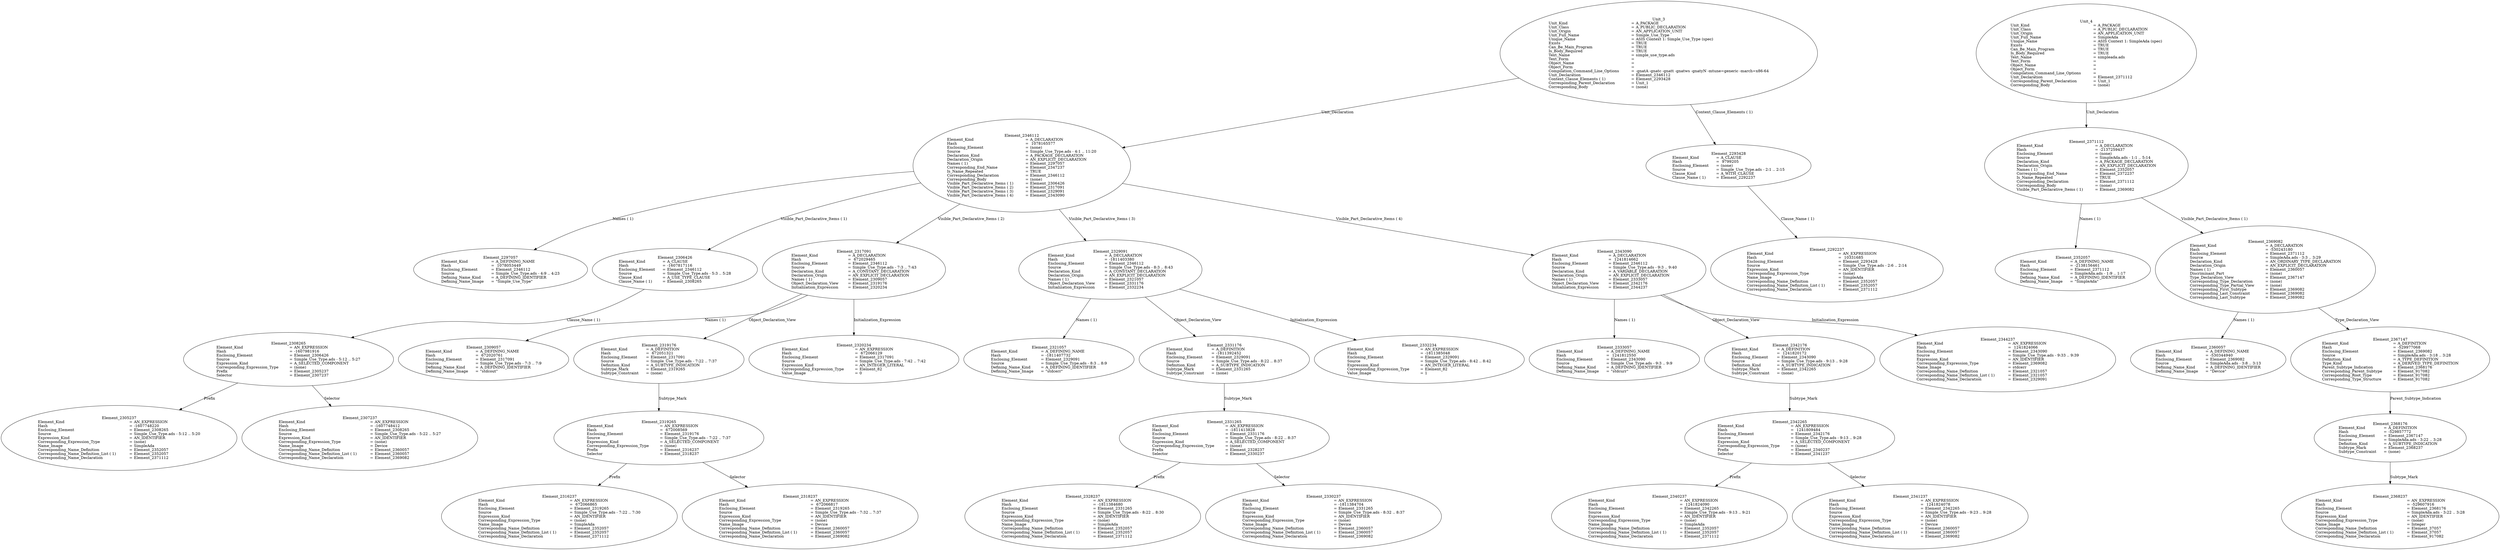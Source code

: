 digraph "simple_use_type.adt" {
  Unit_3 -> Element_2346112
      [ label=Unit_Declaration ];
  Unit_3 -> Element_2293428
      [ label="Context_Clause_Elements ( 1)" ];
  Unit_3
      [ label=<<TABLE BORDER="0" CELLBORDER="0" CELLSPACING="0" CELLPADDING="0"> 
          <TR><TD COLSPAN="3">Unit_3</TD></TR>
          <TR><TD ALIGN="LEFT">Unit_Kind   </TD><TD> = </TD><TD ALIGN="LEFT">A_PACKAGE</TD></TR>
          <TR><TD ALIGN="LEFT">Unit_Class   </TD><TD> = </TD><TD ALIGN="LEFT">A_PUBLIC_DECLARATION</TD></TR>
          <TR><TD ALIGN="LEFT">Unit_Origin   </TD><TD> = </TD><TD ALIGN="LEFT">AN_APPLICATION_UNIT</TD></TR>
          <TR><TD ALIGN="LEFT">Unit_Full_Name    </TD><TD> = </TD><TD ALIGN="LEFT">Simple_Use_Type</TD></TR>
          <TR><TD ALIGN="LEFT">Unique_Name   </TD><TD> = </TD><TD ALIGN="LEFT">ASIS Context 1: Simple_Use_Type (spec)</TD></TR>
          <TR><TD ALIGN="LEFT">Exists  </TD><TD> = </TD><TD ALIGN="LEFT">TRUE</TD></TR>
          <TR><TD ALIGN="LEFT">Can_Be_Main_Program     </TD><TD> = </TD><TD ALIGN="LEFT">TRUE</TD></TR>
          <TR><TD ALIGN="LEFT">Is_Body_Required     </TD><TD> = </TD><TD ALIGN="LEFT">TRUE</TD></TR>
          <TR><TD ALIGN="LEFT">Text_Name   </TD><TD> = </TD><TD ALIGN="LEFT">simple_use_type.ads</TD></TR>
          <TR><TD ALIGN="LEFT">Text_Form   </TD><TD> = </TD><TD ALIGN="LEFT"></TD></TR>
          <TR><TD ALIGN="LEFT">Object_Name   </TD><TD> = </TD><TD ALIGN="LEFT"></TD></TR>
          <TR><TD ALIGN="LEFT">Object_Form   </TD><TD> = </TD><TD ALIGN="LEFT"></TD></TR>
          <TR><TD ALIGN="LEFT">Compilation_Command_Line_Options         </TD><TD> = </TD><TD ALIGN="LEFT">-gnatA -gnatc -gnatt -gnatws -gnatyN -mtune=generic -march=x86-64</TD></TR>
          <TR><TD ALIGN="LEFT">Unit_Declaration     </TD><TD> = </TD><TD ALIGN="LEFT">Element_2346112</TD></TR>
          <TR><TD ALIGN="LEFT">Context_Clause_Elements ( 1)        </TD><TD> = </TD><TD ALIGN="LEFT">Element_2293428</TD></TR>
          <TR><TD ALIGN="LEFT">Corresponding_Parent_Declaration         </TD><TD> = </TD><TD ALIGN="LEFT">Unit_1</TD></TR>
          <TR><TD ALIGN="LEFT">Corresponding_Body     </TD><TD> = </TD><TD ALIGN="LEFT">(none)</TD></TR>
          </TABLE>> ];
  Element_2293428 -> Element_2292237
      [ label="Clause_Name ( 1)" ];
  Element_2293428
      [ label=<<TABLE BORDER="0" CELLBORDER="0" CELLSPACING="0" CELLPADDING="0"> 
          <TR><TD COLSPAN="3">Element_2293428</TD></TR>
          <TR><TD ALIGN="LEFT">Element_Kind    </TD><TD> = </TD><TD ALIGN="LEFT">A_CLAUSE</TD></TR>
          <TR><TD ALIGN="LEFT">Hash  </TD><TD> = </TD><TD ALIGN="LEFT"> 9799205</TD></TR>
          <TR><TD ALIGN="LEFT">Enclosing_Element     </TD><TD> = </TD><TD ALIGN="LEFT">(none)</TD></TR>
          <TR><TD ALIGN="LEFT">Source  </TD><TD> = </TD><TD ALIGN="LEFT">Simple_Use_Type.ads - 2:1 .. 2:15</TD></TR>
          <TR><TD ALIGN="LEFT">Clause_Kind   </TD><TD> = </TD><TD ALIGN="LEFT">A_WITH_CLAUSE</TD></TR>
          <TR><TD ALIGN="LEFT">Clause_Name ( 1)     </TD><TD> = </TD><TD ALIGN="LEFT">Element_2292237</TD></TR>
          </TABLE>> ];
  Element_2292237
      [ label=<<TABLE BORDER="0" CELLBORDER="0" CELLSPACING="0" CELLPADDING="0"> 
          <TR><TD COLSPAN="3">Element_2292237</TD></TR>
          <TR><TD ALIGN="LEFT">Element_Kind    </TD><TD> = </TD><TD ALIGN="LEFT">AN_EXPRESSION</TD></TR>
          <TR><TD ALIGN="LEFT">Hash  </TD><TD> = </TD><TD ALIGN="LEFT"> 10331685</TD></TR>
          <TR><TD ALIGN="LEFT">Enclosing_Element     </TD><TD> = </TD><TD ALIGN="LEFT">Element_2293428</TD></TR>
          <TR><TD ALIGN="LEFT">Source  </TD><TD> = </TD><TD ALIGN="LEFT">Simple_Use_Type.ads - 2:6 .. 2:14</TD></TR>
          <TR><TD ALIGN="LEFT">Expression_Kind    </TD><TD> = </TD><TD ALIGN="LEFT">AN_IDENTIFIER</TD></TR>
          <TR><TD ALIGN="LEFT">Corresponding_Expression_Type        </TD><TD> = </TD><TD ALIGN="LEFT">(none)</TD></TR>
          <TR><TD ALIGN="LEFT">Name_Image   </TD><TD> = </TD><TD ALIGN="LEFT">SimpleAda</TD></TR>
          <TR><TD ALIGN="LEFT">Corresponding_Name_Definition        </TD><TD> = </TD><TD ALIGN="LEFT">Element_2352057</TD></TR>
          <TR><TD ALIGN="LEFT">Corresponding_Name_Definition_List ( 1)          </TD><TD> = </TD><TD ALIGN="LEFT">Element_2352057</TD></TR>
          <TR><TD ALIGN="LEFT">Corresponding_Name_Declaration        </TD><TD> = </TD><TD ALIGN="LEFT">Element_2371112</TD></TR>
          </TABLE>> ];
  Element_2346112 -> Element_2297057
      [ label="Names ( 1)" ];
  Element_2346112 -> Element_2306426
      [ label="Visible_Part_Declarative_Items ( 1)" ];
  Element_2346112 -> Element_2317091
      [ label="Visible_Part_Declarative_Items ( 2)" ];
  Element_2346112 -> Element_2329091
      [ label="Visible_Part_Declarative_Items ( 3)" ];
  Element_2346112 -> Element_2343090
      [ label="Visible_Part_Declarative_Items ( 4)" ];
  Element_2346112
      [ label=<<TABLE BORDER="0" CELLBORDER="0" CELLSPACING="0" CELLPADDING="0"> 
          <TR><TD COLSPAN="3">Element_2346112</TD></TR>
          <TR><TD ALIGN="LEFT">Element_Kind    </TD><TD> = </TD><TD ALIGN="LEFT">A_DECLARATION</TD></TR>
          <TR><TD ALIGN="LEFT">Hash  </TD><TD> = </TD><TD ALIGN="LEFT"> 1078165577</TD></TR>
          <TR><TD ALIGN="LEFT">Enclosing_Element     </TD><TD> = </TD><TD ALIGN="LEFT">(none)</TD></TR>
          <TR><TD ALIGN="LEFT">Source  </TD><TD> = </TD><TD ALIGN="LEFT">Simple_Use_Type.ads - 4:1 .. 11:20</TD></TR>
          <TR><TD ALIGN="LEFT">Declaration_Kind     </TD><TD> = </TD><TD ALIGN="LEFT">A_PACKAGE_DECLARATION</TD></TR>
          <TR><TD ALIGN="LEFT">Declaration_Origin     </TD><TD> = </TD><TD ALIGN="LEFT">AN_EXPLICIT_DECLARATION</TD></TR>
          <TR><TD ALIGN="LEFT">Names ( 1)   </TD><TD> = </TD><TD ALIGN="LEFT">Element_2297057</TD></TR>
          <TR><TD ALIGN="LEFT">Corresponding_End_Name      </TD><TD> = </TD><TD ALIGN="LEFT">Element_2347237</TD></TR>
          <TR><TD ALIGN="LEFT">Is_Name_Repeated     </TD><TD> = </TD><TD ALIGN="LEFT">TRUE</TD></TR>
          <TR><TD ALIGN="LEFT">Corresponding_Declaration       </TD><TD> = </TD><TD ALIGN="LEFT">Element_2346112</TD></TR>
          <TR><TD ALIGN="LEFT">Corresponding_Body     </TD><TD> = </TD><TD ALIGN="LEFT">(none)</TD></TR>
          <TR><TD ALIGN="LEFT">Visible_Part_Declarative_Items ( 1)         </TD><TD> = </TD><TD ALIGN="LEFT">Element_2306426</TD></TR>
          <TR><TD ALIGN="LEFT">Visible_Part_Declarative_Items ( 2)         </TD><TD> = </TD><TD ALIGN="LEFT">Element_2317091</TD></TR>
          <TR><TD ALIGN="LEFT">Visible_Part_Declarative_Items ( 3)         </TD><TD> = </TD><TD ALIGN="LEFT">Element_2329091</TD></TR>
          <TR><TD ALIGN="LEFT">Visible_Part_Declarative_Items ( 4)         </TD><TD> = </TD><TD ALIGN="LEFT">Element_2343090</TD></TR>
          </TABLE>> ];
  Element_2297057
      [ label=<<TABLE BORDER="0" CELLBORDER="0" CELLSPACING="0" CELLPADDING="0"> 
          <TR><TD COLSPAN="3">Element_2297057</TD></TR>
          <TR><TD ALIGN="LEFT">Element_Kind    </TD><TD> = </TD><TD ALIGN="LEFT">A_DEFINING_NAME</TD></TR>
          <TR><TD ALIGN="LEFT">Hash  </TD><TD> = </TD><TD ALIGN="LEFT"> 1078053449</TD></TR>
          <TR><TD ALIGN="LEFT">Enclosing_Element     </TD><TD> = </TD><TD ALIGN="LEFT">Element_2346112</TD></TR>
          <TR><TD ALIGN="LEFT">Source  </TD><TD> = </TD><TD ALIGN="LEFT">Simple_Use_Type.ads - 4:9 .. 4:23</TD></TR>
          <TR><TD ALIGN="LEFT">Defining_Name_Kind     </TD><TD> = </TD><TD ALIGN="LEFT">A_DEFINING_IDENTIFIER</TD></TR>
          <TR><TD ALIGN="LEFT">Defining_Name_Image     </TD><TD> = </TD><TD ALIGN="LEFT">"Simple_Use_Type"</TD></TR>
          </TABLE>> ];
  Element_2306426 -> Element_2308265
      [ label="Clause_Name ( 1)" ];
  Element_2306426
      [ label=<<TABLE BORDER="0" CELLBORDER="0" CELLSPACING="0" CELLPADDING="0"> 
          <TR><TD COLSPAN="3">Element_2306426</TD></TR>
          <TR><TD ALIGN="LEFT">Element_Kind    </TD><TD> = </TD><TD ALIGN="LEFT">A_CLAUSE</TD></TR>
          <TR><TD ALIGN="LEFT">Hash  </TD><TD> = </TD><TD ALIGN="LEFT">-1607817116</TD></TR>
          <TR><TD ALIGN="LEFT">Enclosing_Element     </TD><TD> = </TD><TD ALIGN="LEFT">Element_2346112</TD></TR>
          <TR><TD ALIGN="LEFT">Source  </TD><TD> = </TD><TD ALIGN="LEFT">Simple_Use_Type.ads - 5:3 .. 5:28</TD></TR>
          <TR><TD ALIGN="LEFT">Clause_Kind   </TD><TD> = </TD><TD ALIGN="LEFT">A_USE_TYPE_CLAUSE</TD></TR>
          <TR><TD ALIGN="LEFT">Clause_Name ( 1)     </TD><TD> = </TD><TD ALIGN="LEFT">Element_2308265</TD></TR>
          </TABLE>> ];
  Element_2308265 -> Element_2305237
      [ label=Prefix ];
  Element_2308265 -> Element_2307237
      [ label=Selector ];
  Element_2308265
      [ label=<<TABLE BORDER="0" CELLBORDER="0" CELLSPACING="0" CELLPADDING="0"> 
          <TR><TD COLSPAN="3">Element_2308265</TD></TR>
          <TR><TD ALIGN="LEFT">Element_Kind    </TD><TD> = </TD><TD ALIGN="LEFT">AN_EXPRESSION</TD></TR>
          <TR><TD ALIGN="LEFT">Hash  </TD><TD> = </TD><TD ALIGN="LEFT">-1607981916</TD></TR>
          <TR><TD ALIGN="LEFT">Enclosing_Element     </TD><TD> = </TD><TD ALIGN="LEFT">Element_2306426</TD></TR>
          <TR><TD ALIGN="LEFT">Source  </TD><TD> = </TD><TD ALIGN="LEFT">Simple_Use_Type.ads - 5:12 .. 5:27</TD></TR>
          <TR><TD ALIGN="LEFT">Expression_Kind    </TD><TD> = </TD><TD ALIGN="LEFT">A_SELECTED_COMPONENT</TD></TR>
          <TR><TD ALIGN="LEFT">Corresponding_Expression_Type        </TD><TD> = </TD><TD ALIGN="LEFT">(none)</TD></TR>
          <TR><TD ALIGN="LEFT">Prefix  </TD><TD> = </TD><TD ALIGN="LEFT">Element_2305237</TD></TR>
          <TR><TD ALIGN="LEFT">Selector   </TD><TD> = </TD><TD ALIGN="LEFT">Element_2307237</TD></TR>
          </TABLE>> ];
  Element_2305237
      [ label=<<TABLE BORDER="0" CELLBORDER="0" CELLSPACING="0" CELLPADDING="0"> 
          <TR><TD COLSPAN="3">Element_2305237</TD></TR>
          <TR><TD ALIGN="LEFT">Element_Kind    </TD><TD> = </TD><TD ALIGN="LEFT">AN_EXPRESSION</TD></TR>
          <TR><TD ALIGN="LEFT">Hash  </TD><TD> = </TD><TD ALIGN="LEFT">-1607748220</TD></TR>
          <TR><TD ALIGN="LEFT">Enclosing_Element     </TD><TD> = </TD><TD ALIGN="LEFT">Element_2308265</TD></TR>
          <TR><TD ALIGN="LEFT">Source  </TD><TD> = </TD><TD ALIGN="LEFT">Simple_Use_Type.ads - 5:12 .. 5:20</TD></TR>
          <TR><TD ALIGN="LEFT">Expression_Kind    </TD><TD> = </TD><TD ALIGN="LEFT">AN_IDENTIFIER</TD></TR>
          <TR><TD ALIGN="LEFT">Corresponding_Expression_Type        </TD><TD> = </TD><TD ALIGN="LEFT">(none)</TD></TR>
          <TR><TD ALIGN="LEFT">Name_Image   </TD><TD> = </TD><TD ALIGN="LEFT">SimpleAda</TD></TR>
          <TR><TD ALIGN="LEFT">Corresponding_Name_Definition        </TD><TD> = </TD><TD ALIGN="LEFT">Element_2352057</TD></TR>
          <TR><TD ALIGN="LEFT">Corresponding_Name_Definition_List ( 1)          </TD><TD> = </TD><TD ALIGN="LEFT">Element_2352057</TD></TR>
          <TR><TD ALIGN="LEFT">Corresponding_Name_Declaration        </TD><TD> = </TD><TD ALIGN="LEFT">Element_2371112</TD></TR>
          </TABLE>> ];
  Element_2307237
      [ label=<<TABLE BORDER="0" CELLBORDER="0" CELLSPACING="0" CELLPADDING="0"> 
          <TR><TD COLSPAN="3">Element_2307237</TD></TR>
          <TR><TD ALIGN="LEFT">Element_Kind    </TD><TD> = </TD><TD ALIGN="LEFT">AN_EXPRESSION</TD></TR>
          <TR><TD ALIGN="LEFT">Hash  </TD><TD> = </TD><TD ALIGN="LEFT">-1607748412</TD></TR>
          <TR><TD ALIGN="LEFT">Enclosing_Element     </TD><TD> = </TD><TD ALIGN="LEFT">Element_2308265</TD></TR>
          <TR><TD ALIGN="LEFT">Source  </TD><TD> = </TD><TD ALIGN="LEFT">Simple_Use_Type.ads - 5:22 .. 5:27</TD></TR>
          <TR><TD ALIGN="LEFT">Expression_Kind    </TD><TD> = </TD><TD ALIGN="LEFT">AN_IDENTIFIER</TD></TR>
          <TR><TD ALIGN="LEFT">Corresponding_Expression_Type        </TD><TD> = </TD><TD ALIGN="LEFT">(none)</TD></TR>
          <TR><TD ALIGN="LEFT">Name_Image   </TD><TD> = </TD><TD ALIGN="LEFT">Device</TD></TR>
          <TR><TD ALIGN="LEFT">Corresponding_Name_Definition        </TD><TD> = </TD><TD ALIGN="LEFT">Element_2360057</TD></TR>
          <TR><TD ALIGN="LEFT">Corresponding_Name_Definition_List ( 1)          </TD><TD> = </TD><TD ALIGN="LEFT">Element_2360057</TD></TR>
          <TR><TD ALIGN="LEFT">Corresponding_Name_Declaration        </TD><TD> = </TD><TD ALIGN="LEFT">Element_2369082</TD></TR>
          </TABLE>> ];
  Element_2317091 -> Element_2309057
      [ label="Names ( 1)" ];
  Element_2317091 -> Element_2319176
      [ label=Object_Declaration_View ];
  Element_2317091 -> Element_2320234
      [ label=Initialization_Expression ];
  Element_2317091
      [ label=<<TABLE BORDER="0" CELLBORDER="0" CELLSPACING="0" CELLPADDING="0"> 
          <TR><TD COLSPAN="3">Element_2317091</TD></TR>
          <TR><TD ALIGN="LEFT">Element_Kind    </TD><TD> = </TD><TD ALIGN="LEFT">A_DECLARATION</TD></TR>
          <TR><TD ALIGN="LEFT">Hash  </TD><TD> = </TD><TD ALIGN="LEFT"> 672029465</TD></TR>
          <TR><TD ALIGN="LEFT">Enclosing_Element     </TD><TD> = </TD><TD ALIGN="LEFT">Element_2346112</TD></TR>
          <TR><TD ALIGN="LEFT">Source  </TD><TD> = </TD><TD ALIGN="LEFT">Simple_Use_Type.ads - 7:3 .. 7:43</TD></TR>
          <TR><TD ALIGN="LEFT">Declaration_Kind     </TD><TD> = </TD><TD ALIGN="LEFT">A_CONSTANT_DECLARATION</TD></TR>
          <TR><TD ALIGN="LEFT">Declaration_Origin     </TD><TD> = </TD><TD ALIGN="LEFT">AN_EXPLICIT_DECLARATION</TD></TR>
          <TR><TD ALIGN="LEFT">Names ( 1)   </TD><TD> = </TD><TD ALIGN="LEFT">Element_2309057</TD></TR>
          <TR><TD ALIGN="LEFT">Object_Declaration_View      </TD><TD> = </TD><TD ALIGN="LEFT">Element_2319176</TD></TR>
          <TR><TD ALIGN="LEFT">Initialization_Expression       </TD><TD> = </TD><TD ALIGN="LEFT">Element_2320234</TD></TR>
          </TABLE>> ];
  Element_2309057
      [ label=<<TABLE BORDER="0" CELLBORDER="0" CELLSPACING="0" CELLPADDING="0"> 
          <TR><TD COLSPAN="3">Element_2309057</TD></TR>
          <TR><TD ALIGN="LEFT">Element_Kind    </TD><TD> = </TD><TD ALIGN="LEFT">A_DEFINING_NAME</TD></TR>
          <TR><TD ALIGN="LEFT">Hash  </TD><TD> = </TD><TD ALIGN="LEFT"> 672020761</TD></TR>
          <TR><TD ALIGN="LEFT">Enclosing_Element     </TD><TD> = </TD><TD ALIGN="LEFT">Element_2317091</TD></TR>
          <TR><TD ALIGN="LEFT">Source  </TD><TD> = </TD><TD ALIGN="LEFT">Simple_Use_Type.ads - 7:3 .. 7:9</TD></TR>
          <TR><TD ALIGN="LEFT">Defining_Name_Kind     </TD><TD> = </TD><TD ALIGN="LEFT">A_DEFINING_IDENTIFIER</TD></TR>
          <TR><TD ALIGN="LEFT">Defining_Name_Image     </TD><TD> = </TD><TD ALIGN="LEFT">"stdcout"</TD></TR>
          </TABLE>> ];
  Element_2319176 -> Element_2319265
      [ label=Subtype_Mark ];
  Element_2319176
      [ label=<<TABLE BORDER="0" CELLBORDER="0" CELLSPACING="0" CELLPADDING="0"> 
          <TR><TD COLSPAN="3">Element_2319176</TD></TR>
          <TR><TD ALIGN="LEFT">Element_Kind    </TD><TD> = </TD><TD ALIGN="LEFT">A_DEFINITION</TD></TR>
          <TR><TD ALIGN="LEFT">Hash  </TD><TD> = </TD><TD ALIGN="LEFT"> 672051321</TD></TR>
          <TR><TD ALIGN="LEFT">Enclosing_Element     </TD><TD> = </TD><TD ALIGN="LEFT">Element_2317091</TD></TR>
          <TR><TD ALIGN="LEFT">Source  </TD><TD> = </TD><TD ALIGN="LEFT">Simple_Use_Type.ads - 7:22 .. 7:37</TD></TR>
          <TR><TD ALIGN="LEFT">Definition_Kind    </TD><TD> = </TD><TD ALIGN="LEFT">A_SUBTYPE_INDICATION</TD></TR>
          <TR><TD ALIGN="LEFT">Subtype_Mark    </TD><TD> = </TD><TD ALIGN="LEFT">Element_2319265</TD></TR>
          <TR><TD ALIGN="LEFT">Subtype_Constraint     </TD><TD> = </TD><TD ALIGN="LEFT">(none)</TD></TR>
          </TABLE>> ];
  Element_2319265 -> Element_2316237
      [ label=Prefix ];
  Element_2319265 -> Element_2318237
      [ label=Selector ];
  Element_2319265
      [ label=<<TABLE BORDER="0" CELLBORDER="0" CELLSPACING="0" CELLPADDING="0"> 
          <TR><TD COLSPAN="3">Element_2319265</TD></TR>
          <TR><TD ALIGN="LEFT">Element_Kind    </TD><TD> = </TD><TD ALIGN="LEFT">AN_EXPRESSION</TD></TR>
          <TR><TD ALIGN="LEFT">Hash  </TD><TD> = </TD><TD ALIGN="LEFT"> 672008569</TD></TR>
          <TR><TD ALIGN="LEFT">Enclosing_Element     </TD><TD> = </TD><TD ALIGN="LEFT">Element_2319176</TD></TR>
          <TR><TD ALIGN="LEFT">Source  </TD><TD> = </TD><TD ALIGN="LEFT">Simple_Use_Type.ads - 7:22 .. 7:37</TD></TR>
          <TR><TD ALIGN="LEFT">Expression_Kind    </TD><TD> = </TD><TD ALIGN="LEFT">A_SELECTED_COMPONENT</TD></TR>
          <TR><TD ALIGN="LEFT">Corresponding_Expression_Type        </TD><TD> = </TD><TD ALIGN="LEFT">(none)</TD></TR>
          <TR><TD ALIGN="LEFT">Prefix  </TD><TD> = </TD><TD ALIGN="LEFT">Element_2316237</TD></TR>
          <TR><TD ALIGN="LEFT">Selector   </TD><TD> = </TD><TD ALIGN="LEFT">Element_2318237</TD></TR>
          </TABLE>> ];
  Element_2316237
      [ label=<<TABLE BORDER="0" CELLBORDER="0" CELLSPACING="0" CELLPADDING="0"> 
          <TR><TD COLSPAN="3">Element_2316237</TD></TR>
          <TR><TD ALIGN="LEFT">Element_Kind    </TD><TD> = </TD><TD ALIGN="LEFT">AN_EXPRESSION</TD></TR>
          <TR><TD ALIGN="LEFT">Hash  </TD><TD> = </TD><TD ALIGN="LEFT"> 672066865</TD></TR>
          <TR><TD ALIGN="LEFT">Enclosing_Element     </TD><TD> = </TD><TD ALIGN="LEFT">Element_2319265</TD></TR>
          <TR><TD ALIGN="LEFT">Source  </TD><TD> = </TD><TD ALIGN="LEFT">Simple_Use_Type.ads - 7:22 .. 7:30</TD></TR>
          <TR><TD ALIGN="LEFT">Expression_Kind    </TD><TD> = </TD><TD ALIGN="LEFT">AN_IDENTIFIER</TD></TR>
          <TR><TD ALIGN="LEFT">Corresponding_Expression_Type        </TD><TD> = </TD><TD ALIGN="LEFT">(none)</TD></TR>
          <TR><TD ALIGN="LEFT">Name_Image   </TD><TD> = </TD><TD ALIGN="LEFT">SimpleAda</TD></TR>
          <TR><TD ALIGN="LEFT">Corresponding_Name_Definition        </TD><TD> = </TD><TD ALIGN="LEFT">Element_2352057</TD></TR>
          <TR><TD ALIGN="LEFT">Corresponding_Name_Definition_List ( 1)          </TD><TD> = </TD><TD ALIGN="LEFT">Element_2352057</TD></TR>
          <TR><TD ALIGN="LEFT">Corresponding_Name_Declaration        </TD><TD> = </TD><TD ALIGN="LEFT">Element_2371112</TD></TR>
          </TABLE>> ];
  Element_2318237
      [ label=<<TABLE BORDER="0" CELLBORDER="0" CELLSPACING="0" CELLPADDING="0"> 
          <TR><TD COLSPAN="3">Element_2318237</TD></TR>
          <TR><TD ALIGN="LEFT">Element_Kind    </TD><TD> = </TD><TD ALIGN="LEFT">AN_EXPRESSION</TD></TR>
          <TR><TD ALIGN="LEFT">Hash  </TD><TD> = </TD><TD ALIGN="LEFT"> 672066817</TD></TR>
          <TR><TD ALIGN="LEFT">Enclosing_Element     </TD><TD> = </TD><TD ALIGN="LEFT">Element_2319265</TD></TR>
          <TR><TD ALIGN="LEFT">Source  </TD><TD> = </TD><TD ALIGN="LEFT">Simple_Use_Type.ads - 7:32 .. 7:37</TD></TR>
          <TR><TD ALIGN="LEFT">Expression_Kind    </TD><TD> = </TD><TD ALIGN="LEFT">AN_IDENTIFIER</TD></TR>
          <TR><TD ALIGN="LEFT">Corresponding_Expression_Type        </TD><TD> = </TD><TD ALIGN="LEFT">(none)</TD></TR>
          <TR><TD ALIGN="LEFT">Name_Image   </TD><TD> = </TD><TD ALIGN="LEFT">Device</TD></TR>
          <TR><TD ALIGN="LEFT">Corresponding_Name_Definition        </TD><TD> = </TD><TD ALIGN="LEFT">Element_2360057</TD></TR>
          <TR><TD ALIGN="LEFT">Corresponding_Name_Definition_List ( 1)          </TD><TD> = </TD><TD ALIGN="LEFT">Element_2360057</TD></TR>
          <TR><TD ALIGN="LEFT">Corresponding_Name_Declaration        </TD><TD> = </TD><TD ALIGN="LEFT">Element_2369082</TD></TR>
          </TABLE>> ];
  Element_2320234
      [ label=<<TABLE BORDER="0" CELLBORDER="0" CELLSPACING="0" CELLPADDING="0"> 
          <TR><TD COLSPAN="3">Element_2320234</TD></TR>
          <TR><TD ALIGN="LEFT">Element_Kind    </TD><TD> = </TD><TD ALIGN="LEFT">AN_EXPRESSION</TD></TR>
          <TR><TD ALIGN="LEFT">Hash  </TD><TD> = </TD><TD ALIGN="LEFT"> 672066129</TD></TR>
          <TR><TD ALIGN="LEFT">Enclosing_Element     </TD><TD> = </TD><TD ALIGN="LEFT">Element_2317091</TD></TR>
          <TR><TD ALIGN="LEFT">Source  </TD><TD> = </TD><TD ALIGN="LEFT">Simple_Use_Type.ads - 7:42 .. 7:42</TD></TR>
          <TR><TD ALIGN="LEFT">Expression_Kind    </TD><TD> = </TD><TD ALIGN="LEFT">AN_INTEGER_LITERAL</TD></TR>
          <TR><TD ALIGN="LEFT">Corresponding_Expression_Type        </TD><TD> = </TD><TD ALIGN="LEFT">Element_82</TD></TR>
          <TR><TD ALIGN="LEFT">Value_Image   </TD><TD> = </TD><TD ALIGN="LEFT">0</TD></TR>
          </TABLE>> ];
  Element_2329091 -> Element_2321057
      [ label="Names ( 1)" ];
  Element_2329091 -> Element_2331176
      [ label=Object_Declaration_View ];
  Element_2329091 -> Element_2332234
      [ label=Initialization_Expression ];
  Element_2329091
      [ label=<<TABLE BORDER="0" CELLBORDER="0" CELLSPACING="0" CELLPADDING="0"> 
          <TR><TD COLSPAN="3">Element_2329091</TD></TR>
          <TR><TD ALIGN="LEFT">Element_Kind    </TD><TD> = </TD><TD ALIGN="LEFT">A_DECLARATION</TD></TR>
          <TR><TD ALIGN="LEFT">Hash  </TD><TD> = </TD><TD ALIGN="LEFT">-1811403380</TD></TR>
          <TR><TD ALIGN="LEFT">Enclosing_Element     </TD><TD> = </TD><TD ALIGN="LEFT">Element_2346112</TD></TR>
          <TR><TD ALIGN="LEFT">Source  </TD><TD> = </TD><TD ALIGN="LEFT">Simple_Use_Type.ads - 8:3 .. 8:43</TD></TR>
          <TR><TD ALIGN="LEFT">Declaration_Kind     </TD><TD> = </TD><TD ALIGN="LEFT">A_CONSTANT_DECLARATION</TD></TR>
          <TR><TD ALIGN="LEFT">Declaration_Origin     </TD><TD> = </TD><TD ALIGN="LEFT">AN_EXPLICIT_DECLARATION</TD></TR>
          <TR><TD ALIGN="LEFT">Names ( 1)   </TD><TD> = </TD><TD ALIGN="LEFT">Element_2321057</TD></TR>
          <TR><TD ALIGN="LEFT">Object_Declaration_View      </TD><TD> = </TD><TD ALIGN="LEFT">Element_2331176</TD></TR>
          <TR><TD ALIGN="LEFT">Initialization_Expression       </TD><TD> = </TD><TD ALIGN="LEFT">Element_2332234</TD></TR>
          </TABLE>> ];
  Element_2321057
      [ label=<<TABLE BORDER="0" CELLBORDER="0" CELLSPACING="0" CELLPADDING="0"> 
          <TR><TD COLSPAN="3">Element_2321057</TD></TR>
          <TR><TD ALIGN="LEFT">Element_Kind    </TD><TD> = </TD><TD ALIGN="LEFT">A_DEFINING_NAME</TD></TR>
          <TR><TD ALIGN="LEFT">Hash  </TD><TD> = </TD><TD ALIGN="LEFT">-1811407732</TD></TR>
          <TR><TD ALIGN="LEFT">Enclosing_Element     </TD><TD> = </TD><TD ALIGN="LEFT">Element_2329091</TD></TR>
          <TR><TD ALIGN="LEFT">Source  </TD><TD> = </TD><TD ALIGN="LEFT">Simple_Use_Type.ads - 8:3 .. 8:9</TD></TR>
          <TR><TD ALIGN="LEFT">Defining_Name_Kind     </TD><TD> = </TD><TD ALIGN="LEFT">A_DEFINING_IDENTIFIER</TD></TR>
          <TR><TD ALIGN="LEFT">Defining_Name_Image     </TD><TD> = </TD><TD ALIGN="LEFT">"stdcerr"</TD></TR>
          </TABLE>> ];
  Element_2331176 -> Element_2331265
      [ label=Subtype_Mark ];
  Element_2331176
      [ label=<<TABLE BORDER="0" CELLBORDER="0" CELLSPACING="0" CELLPADDING="0"> 
          <TR><TD COLSPAN="3">Element_2331176</TD></TR>
          <TR><TD ALIGN="LEFT">Element_Kind    </TD><TD> = </TD><TD ALIGN="LEFT">A_DEFINITION</TD></TR>
          <TR><TD ALIGN="LEFT">Hash  </TD><TD> = </TD><TD ALIGN="LEFT">-1811392452</TD></TR>
          <TR><TD ALIGN="LEFT">Enclosing_Element     </TD><TD> = </TD><TD ALIGN="LEFT">Element_2329091</TD></TR>
          <TR><TD ALIGN="LEFT">Source  </TD><TD> = </TD><TD ALIGN="LEFT">Simple_Use_Type.ads - 8:22 .. 8:37</TD></TR>
          <TR><TD ALIGN="LEFT">Definition_Kind    </TD><TD> = </TD><TD ALIGN="LEFT">A_SUBTYPE_INDICATION</TD></TR>
          <TR><TD ALIGN="LEFT">Subtype_Mark    </TD><TD> = </TD><TD ALIGN="LEFT">Element_2331265</TD></TR>
          <TR><TD ALIGN="LEFT">Subtype_Constraint     </TD><TD> = </TD><TD ALIGN="LEFT">(none)</TD></TR>
          </TABLE>> ];
  Element_2331265 -> Element_2328237
      [ label=Prefix ];
  Element_2331265 -> Element_2330237
      [ label=Selector ];
  Element_2331265
      [ label=<<TABLE BORDER="0" CELLBORDER="0" CELLSPACING="0" CELLPADDING="0"> 
          <TR><TD COLSPAN="3">Element_2331265</TD></TR>
          <TR><TD ALIGN="LEFT">Element_Kind    </TD><TD> = </TD><TD ALIGN="LEFT">AN_EXPRESSION</TD></TR>
          <TR><TD ALIGN="LEFT">Hash  </TD><TD> = </TD><TD ALIGN="LEFT">-1811413828</TD></TR>
          <TR><TD ALIGN="LEFT">Enclosing_Element     </TD><TD> = </TD><TD ALIGN="LEFT">Element_2331176</TD></TR>
          <TR><TD ALIGN="LEFT">Source  </TD><TD> = </TD><TD ALIGN="LEFT">Simple_Use_Type.ads - 8:22 .. 8:37</TD></TR>
          <TR><TD ALIGN="LEFT">Expression_Kind    </TD><TD> = </TD><TD ALIGN="LEFT">A_SELECTED_COMPONENT</TD></TR>
          <TR><TD ALIGN="LEFT">Corresponding_Expression_Type        </TD><TD> = </TD><TD ALIGN="LEFT">(none)</TD></TR>
          <TR><TD ALIGN="LEFT">Prefix  </TD><TD> = </TD><TD ALIGN="LEFT">Element_2328237</TD></TR>
          <TR><TD ALIGN="LEFT">Selector   </TD><TD> = </TD><TD ALIGN="LEFT">Element_2330237</TD></TR>
          </TABLE>> ];
  Element_2328237
      [ label=<<TABLE BORDER="0" CELLBORDER="0" CELLSPACING="0" CELLPADDING="0"> 
          <TR><TD COLSPAN="3">Element_2328237</TD></TR>
          <TR><TD ALIGN="LEFT">Element_Kind    </TD><TD> = </TD><TD ALIGN="LEFT">AN_EXPRESSION</TD></TR>
          <TR><TD ALIGN="LEFT">Hash  </TD><TD> = </TD><TD ALIGN="LEFT">-1811384680</TD></TR>
          <TR><TD ALIGN="LEFT">Enclosing_Element     </TD><TD> = </TD><TD ALIGN="LEFT">Element_2331265</TD></TR>
          <TR><TD ALIGN="LEFT">Source  </TD><TD> = </TD><TD ALIGN="LEFT">Simple_Use_Type.ads - 8:22 .. 8:30</TD></TR>
          <TR><TD ALIGN="LEFT">Expression_Kind    </TD><TD> = </TD><TD ALIGN="LEFT">AN_IDENTIFIER</TD></TR>
          <TR><TD ALIGN="LEFT">Corresponding_Expression_Type        </TD><TD> = </TD><TD ALIGN="LEFT">(none)</TD></TR>
          <TR><TD ALIGN="LEFT">Name_Image   </TD><TD> = </TD><TD ALIGN="LEFT">SimpleAda</TD></TR>
          <TR><TD ALIGN="LEFT">Corresponding_Name_Definition        </TD><TD> = </TD><TD ALIGN="LEFT">Element_2352057</TD></TR>
          <TR><TD ALIGN="LEFT">Corresponding_Name_Definition_List ( 1)          </TD><TD> = </TD><TD ALIGN="LEFT">Element_2352057</TD></TR>
          <TR><TD ALIGN="LEFT">Corresponding_Name_Declaration        </TD><TD> = </TD><TD ALIGN="LEFT">Element_2371112</TD></TR>
          </TABLE>> ];
  Element_2330237
      [ label=<<TABLE BORDER="0" CELLBORDER="0" CELLSPACING="0" CELLPADDING="0"> 
          <TR><TD COLSPAN="3">Element_2330237</TD></TR>
          <TR><TD ALIGN="LEFT">Element_Kind    </TD><TD> = </TD><TD ALIGN="LEFT">AN_EXPRESSION</TD></TR>
          <TR><TD ALIGN="LEFT">Hash  </TD><TD> = </TD><TD ALIGN="LEFT">-1811384704</TD></TR>
          <TR><TD ALIGN="LEFT">Enclosing_Element     </TD><TD> = </TD><TD ALIGN="LEFT">Element_2331265</TD></TR>
          <TR><TD ALIGN="LEFT">Source  </TD><TD> = </TD><TD ALIGN="LEFT">Simple_Use_Type.ads - 8:32 .. 8:37</TD></TR>
          <TR><TD ALIGN="LEFT">Expression_Kind    </TD><TD> = </TD><TD ALIGN="LEFT">AN_IDENTIFIER</TD></TR>
          <TR><TD ALIGN="LEFT">Corresponding_Expression_Type        </TD><TD> = </TD><TD ALIGN="LEFT">(none)</TD></TR>
          <TR><TD ALIGN="LEFT">Name_Image   </TD><TD> = </TD><TD ALIGN="LEFT">Device</TD></TR>
          <TR><TD ALIGN="LEFT">Corresponding_Name_Definition        </TD><TD> = </TD><TD ALIGN="LEFT">Element_2360057</TD></TR>
          <TR><TD ALIGN="LEFT">Corresponding_Name_Definition_List ( 1)          </TD><TD> = </TD><TD ALIGN="LEFT">Element_2360057</TD></TR>
          <TR><TD ALIGN="LEFT">Corresponding_Name_Declaration        </TD><TD> = </TD><TD ALIGN="LEFT">Element_2369082</TD></TR>
          </TABLE>> ];
  Element_2332234
      [ label=<<TABLE BORDER="0" CELLBORDER="0" CELLSPACING="0" CELLPADDING="0"> 
          <TR><TD COLSPAN="3">Element_2332234</TD></TR>
          <TR><TD ALIGN="LEFT">Element_Kind    </TD><TD> = </TD><TD ALIGN="LEFT">AN_EXPRESSION</TD></TR>
          <TR><TD ALIGN="LEFT">Hash  </TD><TD> = </TD><TD ALIGN="LEFT">-1811385048</TD></TR>
          <TR><TD ALIGN="LEFT">Enclosing_Element     </TD><TD> = </TD><TD ALIGN="LEFT">Element_2329091</TD></TR>
          <TR><TD ALIGN="LEFT">Source  </TD><TD> = </TD><TD ALIGN="LEFT">Simple_Use_Type.ads - 8:42 .. 8:42</TD></TR>
          <TR><TD ALIGN="LEFT">Expression_Kind    </TD><TD> = </TD><TD ALIGN="LEFT">AN_INTEGER_LITERAL</TD></TR>
          <TR><TD ALIGN="LEFT">Corresponding_Expression_Type        </TD><TD> = </TD><TD ALIGN="LEFT">Element_82</TD></TR>
          <TR><TD ALIGN="LEFT">Value_Image   </TD><TD> = </TD><TD ALIGN="LEFT">1</TD></TR>
          </TABLE>> ];
  Element_2343090 -> Element_2333057
      [ label="Names ( 1)" ];
  Element_2343090 -> Element_2342176
      [ label=Object_Declaration_View ];
  Element_2343090 -> Element_2344237
      [ label=Initialization_Expression ];
  Element_2343090
      [ label=<<TABLE BORDER="0" CELLBORDER="0" CELLSPACING="0" CELLPADDING="0"> 
          <TR><TD COLSPAN="3">Element_2343090</TD></TR>
          <TR><TD ALIGN="LEFT">Element_Kind    </TD><TD> = </TD><TD ALIGN="LEFT">A_DECLARATION</TD></TR>
          <TR><TD ALIGN="LEFT">Hash  </TD><TD> = </TD><TD ALIGN="LEFT"> 1241814662</TD></TR>
          <TR><TD ALIGN="LEFT">Enclosing_Element     </TD><TD> = </TD><TD ALIGN="LEFT">Element_2346112</TD></TR>
          <TR><TD ALIGN="LEFT">Source  </TD><TD> = </TD><TD ALIGN="LEFT">Simple_Use_Type.ads - 9:3 .. 9:40</TD></TR>
          <TR><TD ALIGN="LEFT">Declaration_Kind     </TD><TD> = </TD><TD ALIGN="LEFT">A_VARIABLE_DECLARATION</TD></TR>
          <TR><TD ALIGN="LEFT">Declaration_Origin     </TD><TD> = </TD><TD ALIGN="LEFT">AN_EXPLICIT_DECLARATION</TD></TR>
          <TR><TD ALIGN="LEFT">Names ( 1)   </TD><TD> = </TD><TD ALIGN="LEFT">Element_2333057</TD></TR>
          <TR><TD ALIGN="LEFT">Object_Declaration_View      </TD><TD> = </TD><TD ALIGN="LEFT">Element_2342176</TD></TR>
          <TR><TD ALIGN="LEFT">Initialization_Expression       </TD><TD> = </TD><TD ALIGN="LEFT">Element_2344237</TD></TR>
          </TABLE>> ];
  Element_2333057
      [ label=<<TABLE BORDER="0" CELLBORDER="0" CELLSPACING="0" CELLPADDING="0"> 
          <TR><TD COLSPAN="3">Element_2333057</TD></TR>
          <TR><TD ALIGN="LEFT">Element_Kind    </TD><TD> = </TD><TD ALIGN="LEFT">A_DEFINING_NAME</TD></TR>
          <TR><TD ALIGN="LEFT">Hash  </TD><TD> = </TD><TD ALIGN="LEFT"> 1241812550</TD></TR>
          <TR><TD ALIGN="LEFT">Enclosing_Element     </TD><TD> = </TD><TD ALIGN="LEFT">Element_2343090</TD></TR>
          <TR><TD ALIGN="LEFT">Source  </TD><TD> = </TD><TD ALIGN="LEFT">Simple_Use_Type.ads - 9:3 .. 9:9</TD></TR>
          <TR><TD ALIGN="LEFT">Defining_Name_Kind     </TD><TD> = </TD><TD ALIGN="LEFT">A_DEFINING_IDENTIFIER</TD></TR>
          <TR><TD ALIGN="LEFT">Defining_Name_Image     </TD><TD> = </TD><TD ALIGN="LEFT">"stdcurr"</TD></TR>
          </TABLE>> ];
  Element_2342176 -> Element_2342265
      [ label=Subtype_Mark ];
  Element_2342176
      [ label=<<TABLE BORDER="0" CELLBORDER="0" CELLSPACING="0" CELLPADDING="0"> 
          <TR><TD COLSPAN="3">Element_2342176</TD></TR>
          <TR><TD ALIGN="LEFT">Element_Kind    </TD><TD> = </TD><TD ALIGN="LEFT">A_DEFINITION</TD></TR>
          <TR><TD ALIGN="LEFT">Hash  </TD><TD> = </TD><TD ALIGN="LEFT"> 1241820172</TD></TR>
          <TR><TD ALIGN="LEFT">Enclosing_Element     </TD><TD> = </TD><TD ALIGN="LEFT">Element_2343090</TD></TR>
          <TR><TD ALIGN="LEFT">Source  </TD><TD> = </TD><TD ALIGN="LEFT">Simple_Use_Type.ads - 9:13 .. 9:28</TD></TR>
          <TR><TD ALIGN="LEFT">Definition_Kind    </TD><TD> = </TD><TD ALIGN="LEFT">A_SUBTYPE_INDICATION</TD></TR>
          <TR><TD ALIGN="LEFT">Subtype_Mark    </TD><TD> = </TD><TD ALIGN="LEFT">Element_2342265</TD></TR>
          <TR><TD ALIGN="LEFT">Subtype_Constraint     </TD><TD> = </TD><TD ALIGN="LEFT">(none)</TD></TR>
          </TABLE>> ];
  Element_2342265 -> Element_2340237
      [ label=Prefix ];
  Element_2342265 -> Element_2341237
      [ label=Selector ];
  Element_2342265
      [ label=<<TABLE BORDER="0" CELLBORDER="0" CELLSPACING="0" CELLPADDING="0"> 
          <TR><TD COLSPAN="3">Element_2342265</TD></TR>
          <TR><TD ALIGN="LEFT">Element_Kind    </TD><TD> = </TD><TD ALIGN="LEFT">AN_EXPRESSION</TD></TR>
          <TR><TD ALIGN="LEFT">Hash  </TD><TD> = </TD><TD ALIGN="LEFT"> 1241809484</TD></TR>
          <TR><TD ALIGN="LEFT">Enclosing_Element     </TD><TD> = </TD><TD ALIGN="LEFT">Element_2342176</TD></TR>
          <TR><TD ALIGN="LEFT">Source  </TD><TD> = </TD><TD ALIGN="LEFT">Simple_Use_Type.ads - 9:13 .. 9:28</TD></TR>
          <TR><TD ALIGN="LEFT">Expression_Kind    </TD><TD> = </TD><TD ALIGN="LEFT">A_SELECTED_COMPONENT</TD></TR>
          <TR><TD ALIGN="LEFT">Corresponding_Expression_Type        </TD><TD> = </TD><TD ALIGN="LEFT">(none)</TD></TR>
          <TR><TD ALIGN="LEFT">Prefix  </TD><TD> = </TD><TD ALIGN="LEFT">Element_2340237</TD></TR>
          <TR><TD ALIGN="LEFT">Selector   </TD><TD> = </TD><TD ALIGN="LEFT">Element_2341237</TD></TR>
          </TABLE>> ];
  Element_2340237
      [ label=<<TABLE BORDER="0" CELLBORDER="0" CELLSPACING="0" CELLPADDING="0"> 
          <TR><TD COLSPAN="3">Element_2340237</TD></TR>
          <TR><TD ALIGN="LEFT">Element_Kind    </TD><TD> = </TD><TD ALIGN="LEFT">AN_EXPRESSION</TD></TR>
          <TR><TD ALIGN="LEFT">Hash  </TD><TD> = </TD><TD ALIGN="LEFT"> 1241824090</TD></TR>
          <TR><TD ALIGN="LEFT">Enclosing_Element     </TD><TD> = </TD><TD ALIGN="LEFT">Element_2342265</TD></TR>
          <TR><TD ALIGN="LEFT">Source  </TD><TD> = </TD><TD ALIGN="LEFT">Simple_Use_Type.ads - 9:13 .. 9:21</TD></TR>
          <TR><TD ALIGN="LEFT">Expression_Kind    </TD><TD> = </TD><TD ALIGN="LEFT">AN_IDENTIFIER</TD></TR>
          <TR><TD ALIGN="LEFT">Corresponding_Expression_Type        </TD><TD> = </TD><TD ALIGN="LEFT">(none)</TD></TR>
          <TR><TD ALIGN="LEFT">Name_Image   </TD><TD> = </TD><TD ALIGN="LEFT">SimpleAda</TD></TR>
          <TR><TD ALIGN="LEFT">Corresponding_Name_Definition        </TD><TD> = </TD><TD ALIGN="LEFT">Element_2352057</TD></TR>
          <TR><TD ALIGN="LEFT">Corresponding_Name_Definition_List ( 1)          </TD><TD> = </TD><TD ALIGN="LEFT">Element_2352057</TD></TR>
          <TR><TD ALIGN="LEFT">Corresponding_Name_Declaration        </TD><TD> = </TD><TD ALIGN="LEFT">Element_2371112</TD></TR>
          </TABLE>> ];
  Element_2341237
      [ label=<<TABLE BORDER="0" CELLBORDER="0" CELLSPACING="0" CELLPADDING="0"> 
          <TR><TD COLSPAN="3">Element_2341237</TD></TR>
          <TR><TD ALIGN="LEFT">Element_Kind    </TD><TD> = </TD><TD ALIGN="LEFT">AN_EXPRESSION</TD></TR>
          <TR><TD ALIGN="LEFT">Hash  </TD><TD> = </TD><TD ALIGN="LEFT"> 1241824078</TD></TR>
          <TR><TD ALIGN="LEFT">Enclosing_Element     </TD><TD> = </TD><TD ALIGN="LEFT">Element_2342265</TD></TR>
          <TR><TD ALIGN="LEFT">Source  </TD><TD> = </TD><TD ALIGN="LEFT">Simple_Use_Type.ads - 9:23 .. 9:28</TD></TR>
          <TR><TD ALIGN="LEFT">Expression_Kind    </TD><TD> = </TD><TD ALIGN="LEFT">AN_IDENTIFIER</TD></TR>
          <TR><TD ALIGN="LEFT">Corresponding_Expression_Type        </TD><TD> = </TD><TD ALIGN="LEFT">(none)</TD></TR>
          <TR><TD ALIGN="LEFT">Name_Image   </TD><TD> = </TD><TD ALIGN="LEFT">Device</TD></TR>
          <TR><TD ALIGN="LEFT">Corresponding_Name_Definition        </TD><TD> = </TD><TD ALIGN="LEFT">Element_2360057</TD></TR>
          <TR><TD ALIGN="LEFT">Corresponding_Name_Definition_List ( 1)          </TD><TD> = </TD><TD ALIGN="LEFT">Element_2360057</TD></TR>
          <TR><TD ALIGN="LEFT">Corresponding_Name_Declaration        </TD><TD> = </TD><TD ALIGN="LEFT">Element_2369082</TD></TR>
          </TABLE>> ];
  Element_2344237
      [ label=<<TABLE BORDER="0" CELLBORDER="0" CELLSPACING="0" CELLPADDING="0"> 
          <TR><TD COLSPAN="3">Element_2344237</TD></TR>
          <TR><TD ALIGN="LEFT">Element_Kind    </TD><TD> = </TD><TD ALIGN="LEFT">AN_EXPRESSION</TD></TR>
          <TR><TD ALIGN="LEFT">Hash  </TD><TD> = </TD><TD ALIGN="LEFT"> 1241824066</TD></TR>
          <TR><TD ALIGN="LEFT">Enclosing_Element     </TD><TD> = </TD><TD ALIGN="LEFT">Element_2343090</TD></TR>
          <TR><TD ALIGN="LEFT">Source  </TD><TD> = </TD><TD ALIGN="LEFT">Simple_Use_Type.ads - 9:33 .. 9:39</TD></TR>
          <TR><TD ALIGN="LEFT">Expression_Kind    </TD><TD> = </TD><TD ALIGN="LEFT">AN_IDENTIFIER</TD></TR>
          <TR><TD ALIGN="LEFT">Corresponding_Expression_Type        </TD><TD> = </TD><TD ALIGN="LEFT">Element_2369082</TD></TR>
          <TR><TD ALIGN="LEFT">Name_Image   </TD><TD> = </TD><TD ALIGN="LEFT">stdcerr</TD></TR>
          <TR><TD ALIGN="LEFT">Corresponding_Name_Definition        </TD><TD> = </TD><TD ALIGN="LEFT">Element_2321057</TD></TR>
          <TR><TD ALIGN="LEFT">Corresponding_Name_Definition_List ( 1)          </TD><TD> = </TD><TD ALIGN="LEFT">Element_2321057</TD></TR>
          <TR><TD ALIGN="LEFT">Corresponding_Name_Declaration        </TD><TD> = </TD><TD ALIGN="LEFT">Element_2329091</TD></TR>
          </TABLE>> ];
  Unit_4 -> Element_2371112
      [ label=Unit_Declaration ];
  Unit_4
      [ label=<<TABLE BORDER="0" CELLBORDER="0" CELLSPACING="0" CELLPADDING="0"> 
          <TR><TD COLSPAN="3">Unit_4</TD></TR>
          <TR><TD ALIGN="LEFT">Unit_Kind   </TD><TD> = </TD><TD ALIGN="LEFT">A_PACKAGE</TD></TR>
          <TR><TD ALIGN="LEFT">Unit_Class   </TD><TD> = </TD><TD ALIGN="LEFT">A_PUBLIC_DECLARATION</TD></TR>
          <TR><TD ALIGN="LEFT">Unit_Origin   </TD><TD> = </TD><TD ALIGN="LEFT">AN_APPLICATION_UNIT</TD></TR>
          <TR><TD ALIGN="LEFT">Unit_Full_Name    </TD><TD> = </TD><TD ALIGN="LEFT">SimpleAda</TD></TR>
          <TR><TD ALIGN="LEFT">Unique_Name   </TD><TD> = </TD><TD ALIGN="LEFT">ASIS Context 1: SimpleAda (spec)</TD></TR>
          <TR><TD ALIGN="LEFT">Exists  </TD><TD> = </TD><TD ALIGN="LEFT">TRUE</TD></TR>
          <TR><TD ALIGN="LEFT">Can_Be_Main_Program     </TD><TD> = </TD><TD ALIGN="LEFT">TRUE</TD></TR>
          <TR><TD ALIGN="LEFT">Is_Body_Required     </TD><TD> = </TD><TD ALIGN="LEFT">TRUE</TD></TR>
          <TR><TD ALIGN="LEFT">Text_Name   </TD><TD> = </TD><TD ALIGN="LEFT">simpleada.ads</TD></TR>
          <TR><TD ALIGN="LEFT">Text_Form   </TD><TD> = </TD><TD ALIGN="LEFT"></TD></TR>
          <TR><TD ALIGN="LEFT">Object_Name   </TD><TD> = </TD><TD ALIGN="LEFT"></TD></TR>
          <TR><TD ALIGN="LEFT">Object_Form   </TD><TD> = </TD><TD ALIGN="LEFT"></TD></TR>
          <TR><TD ALIGN="LEFT">Compilation_Command_Line_Options         </TD><TD> = </TD><TD ALIGN="LEFT"></TD></TR>
          <TR><TD ALIGN="LEFT">Unit_Declaration     </TD><TD> = </TD><TD ALIGN="LEFT">Element_2371112</TD></TR>
          <TR><TD ALIGN="LEFT">Corresponding_Parent_Declaration         </TD><TD> = </TD><TD ALIGN="LEFT">Unit_1</TD></TR>
          <TR><TD ALIGN="LEFT">Corresponding_Body     </TD><TD> = </TD><TD ALIGN="LEFT">(none)</TD></TR>
          </TABLE>> ];
  Element_2371112 -> Element_2352057
      [ label="Names ( 1)" ];
  Element_2371112 -> Element_2369082
      [ label="Visible_Part_Declarative_Items ( 1)" ];
  Element_2371112
      [ label=<<TABLE BORDER="0" CELLBORDER="0" CELLSPACING="0" CELLPADDING="0"> 
          <TR><TD COLSPAN="3">Element_2371112</TD></TR>
          <TR><TD ALIGN="LEFT">Element_Kind    </TD><TD> = </TD><TD ALIGN="LEFT">A_DECLARATION</TD></TR>
          <TR><TD ALIGN="LEFT">Hash  </TD><TD> = </TD><TD ALIGN="LEFT">-2137259437</TD></TR>
          <TR><TD ALIGN="LEFT">Enclosing_Element     </TD><TD> = </TD><TD ALIGN="LEFT">(none)</TD></TR>
          <TR><TD ALIGN="LEFT">Source  </TD><TD> = </TD><TD ALIGN="LEFT">SimpleAda.ads - 1:1 .. 5:14</TD></TR>
          <TR><TD ALIGN="LEFT">Declaration_Kind     </TD><TD> = </TD><TD ALIGN="LEFT">A_PACKAGE_DECLARATION</TD></TR>
          <TR><TD ALIGN="LEFT">Declaration_Origin     </TD><TD> = </TD><TD ALIGN="LEFT">AN_EXPLICIT_DECLARATION</TD></TR>
          <TR><TD ALIGN="LEFT">Names ( 1)   </TD><TD> = </TD><TD ALIGN="LEFT">Element_2352057</TD></TR>
          <TR><TD ALIGN="LEFT">Corresponding_End_Name      </TD><TD> = </TD><TD ALIGN="LEFT">Element_2372237</TD></TR>
          <TR><TD ALIGN="LEFT">Is_Name_Repeated     </TD><TD> = </TD><TD ALIGN="LEFT">TRUE</TD></TR>
          <TR><TD ALIGN="LEFT">Corresponding_Declaration       </TD><TD> = </TD><TD ALIGN="LEFT">Element_2371112</TD></TR>
          <TR><TD ALIGN="LEFT">Corresponding_Body     </TD><TD> = </TD><TD ALIGN="LEFT">(none)</TD></TR>
          <TR><TD ALIGN="LEFT">Visible_Part_Declarative_Items ( 1)         </TD><TD> = </TD><TD ALIGN="LEFT">Element_2369082</TD></TR>
          </TABLE>> ];
  Element_2352057
      [ label=<<TABLE BORDER="0" CELLBORDER="0" CELLSPACING="0" CELLPADDING="0"> 
          <TR><TD COLSPAN="3">Element_2352057</TD></TR>
          <TR><TD ALIGN="LEFT">Element_Kind    </TD><TD> = </TD><TD ALIGN="LEFT">A_DEFINING_NAME</TD></TR>
          <TR><TD ALIGN="LEFT">Hash  </TD><TD> = </TD><TD ALIGN="LEFT">-2138156461</TD></TR>
          <TR><TD ALIGN="LEFT">Enclosing_Element     </TD><TD> = </TD><TD ALIGN="LEFT">Element_2371112</TD></TR>
          <TR><TD ALIGN="LEFT">Source  </TD><TD> = </TD><TD ALIGN="LEFT">SimpleAda.ads - 1:9 .. 1:17</TD></TR>
          <TR><TD ALIGN="LEFT">Defining_Name_Kind     </TD><TD> = </TD><TD ALIGN="LEFT">A_DEFINING_IDENTIFIER</TD></TR>
          <TR><TD ALIGN="LEFT">Defining_Name_Image     </TD><TD> = </TD><TD ALIGN="LEFT">"SimpleAda"</TD></TR>
          </TABLE>> ];
  Element_2369082 -> Element_2360057
      [ label="Names ( 1)" ];
  Element_2369082 -> Element_2367147
      [ label=Type_Declaration_View ];
  Element_2369082
      [ label=<<TABLE BORDER="0" CELLBORDER="0" CELLSPACING="0" CELLPADDING="0"> 
          <TR><TD COLSPAN="3">Element_2369082</TD></TR>
          <TR><TD ALIGN="LEFT">Element_Kind    </TD><TD> = </TD><TD ALIGN="LEFT">A_DECLARATION</TD></TR>
          <TR><TD ALIGN="LEFT">Hash  </TD><TD> = </TD><TD ALIGN="LEFT">-530243180</TD></TR>
          <TR><TD ALIGN="LEFT">Enclosing_Element     </TD><TD> = </TD><TD ALIGN="LEFT">Element_2371112</TD></TR>
          <TR><TD ALIGN="LEFT">Source  </TD><TD> = </TD><TD ALIGN="LEFT">SimpleAda.ads - 3:3 .. 3:29</TD></TR>
          <TR><TD ALIGN="LEFT">Declaration_Kind     </TD><TD> = </TD><TD ALIGN="LEFT">AN_ORDINARY_TYPE_DECLARATION</TD></TR>
          <TR><TD ALIGN="LEFT">Declaration_Origin     </TD><TD> = </TD><TD ALIGN="LEFT">AN_EXPLICIT_DECLARATION</TD></TR>
          <TR><TD ALIGN="LEFT">Names ( 1)   </TD><TD> = </TD><TD ALIGN="LEFT">Element_2360057</TD></TR>
          <TR><TD ALIGN="LEFT">Discriminant_Part     </TD><TD> = </TD><TD ALIGN="LEFT">(none)</TD></TR>
          <TR><TD ALIGN="LEFT">Type_Declaration_View      </TD><TD> = </TD><TD ALIGN="LEFT">Element_2367147</TD></TR>
          <TR><TD ALIGN="LEFT">Corresponding_Type_Declaration        </TD><TD> = </TD><TD ALIGN="LEFT">(none)</TD></TR>
          <TR><TD ALIGN="LEFT">Corresponding_Type_Partial_View        </TD><TD> = </TD><TD ALIGN="LEFT">(none)</TD></TR>
          <TR><TD ALIGN="LEFT">Corresponding_First_Subtype       </TD><TD> = </TD><TD ALIGN="LEFT">Element_2369082</TD></TR>
          <TR><TD ALIGN="LEFT">Corresponding_Last_Constraint        </TD><TD> = </TD><TD ALIGN="LEFT">Element_2369082</TD></TR>
          <TR><TD ALIGN="LEFT">Corresponding_Last_Subtype       </TD><TD> = </TD><TD ALIGN="LEFT">Element_2369082</TD></TR>
          </TABLE>> ];
  Element_2360057
      [ label=<<TABLE BORDER="0" CELLBORDER="0" CELLSPACING="0" CELLPADDING="0"> 
          <TR><TD COLSPAN="3">Element_2360057</TD></TR>
          <TR><TD ALIGN="LEFT">Element_Kind    </TD><TD> = </TD><TD ALIGN="LEFT">A_DEFINING_NAME</TD></TR>
          <TR><TD ALIGN="LEFT">Hash  </TD><TD> = </TD><TD ALIGN="LEFT">-530344940</TD></TR>
          <TR><TD ALIGN="LEFT">Enclosing_Element     </TD><TD> = </TD><TD ALIGN="LEFT">Element_2369082</TD></TR>
          <TR><TD ALIGN="LEFT">Source  </TD><TD> = </TD><TD ALIGN="LEFT">SimpleAda.ads - 3:8 .. 3:13</TD></TR>
          <TR><TD ALIGN="LEFT">Defining_Name_Kind     </TD><TD> = </TD><TD ALIGN="LEFT">A_DEFINING_IDENTIFIER</TD></TR>
          <TR><TD ALIGN="LEFT">Defining_Name_Image     </TD><TD> = </TD><TD ALIGN="LEFT">"Device"</TD></TR>
          </TABLE>> ];
  Element_2367147 -> Element_2368176
      [ label=Parent_Subtype_Indication ];
  Element_2367147
      [ label=<<TABLE BORDER="0" CELLBORDER="0" CELLSPACING="0" CELLPADDING="0"> 
          <TR><TD COLSPAN="3">Element_2367147</TD></TR>
          <TR><TD ALIGN="LEFT">Element_Kind    </TD><TD> = </TD><TD ALIGN="LEFT">A_DEFINITION</TD></TR>
          <TR><TD ALIGN="LEFT">Hash  </TD><TD> = </TD><TD ALIGN="LEFT">-529977068</TD></TR>
          <TR><TD ALIGN="LEFT">Enclosing_Element     </TD><TD> = </TD><TD ALIGN="LEFT">Element_2369082</TD></TR>
          <TR><TD ALIGN="LEFT">Source  </TD><TD> = </TD><TD ALIGN="LEFT">SimpleAda.ads - 3:18 .. 3:28</TD></TR>
          <TR><TD ALIGN="LEFT">Definition_Kind    </TD><TD> = </TD><TD ALIGN="LEFT">A_TYPE_DEFINITION</TD></TR>
          <TR><TD ALIGN="LEFT">Type_Kind   </TD><TD> = </TD><TD ALIGN="LEFT">A_DERIVED_TYPE_DEFINITION</TD></TR>
          <TR><TD ALIGN="LEFT">Parent_Subtype_Indication       </TD><TD> = </TD><TD ALIGN="LEFT">Element_2368176</TD></TR>
          <TR><TD ALIGN="LEFT">Corresponding_Parent_Subtype        </TD><TD> = </TD><TD ALIGN="LEFT">Element_917082</TD></TR>
          <TR><TD ALIGN="LEFT">Corresponding_Root_Type      </TD><TD> = </TD><TD ALIGN="LEFT">Element_917082</TD></TR>
          <TR><TD ALIGN="LEFT">Corresponding_Type_Structure        </TD><TD> = </TD><TD ALIGN="LEFT">Element_917082</TD></TR>
          </TABLE>> ];
  Element_2368176 -> Element_2368237
      [ label=Subtype_Mark ];
  Element_2368176
      [ label=<<TABLE BORDER="0" CELLBORDER="0" CELLSPACING="0" CELLPADDING="0"> 
          <TR><TD COLSPAN="3">Element_2368176</TD></TR>
          <TR><TD ALIGN="LEFT">Element_Kind    </TD><TD> = </TD><TD ALIGN="LEFT">A_DEFINITION</TD></TR>
          <TR><TD ALIGN="LEFT">Hash  </TD><TD> = </TD><TD ALIGN="LEFT">-529857772</TD></TR>
          <TR><TD ALIGN="LEFT">Enclosing_Element     </TD><TD> = </TD><TD ALIGN="LEFT">Element_2367147</TD></TR>
          <TR><TD ALIGN="LEFT">Source  </TD><TD> = </TD><TD ALIGN="LEFT">SimpleAda.ads - 3:22 .. 3:28</TD></TR>
          <TR><TD ALIGN="LEFT">Definition_Kind    </TD><TD> = </TD><TD ALIGN="LEFT">A_SUBTYPE_INDICATION</TD></TR>
          <TR><TD ALIGN="LEFT">Subtype_Mark    </TD><TD> = </TD><TD ALIGN="LEFT">Element_2368237</TD></TR>
          <TR><TD ALIGN="LEFT">Subtype_Constraint     </TD><TD> = </TD><TD ALIGN="LEFT">(none)</TD></TR>
          </TABLE>> ];
  Element_2368237
      [ label=<<TABLE BORDER="0" CELLBORDER="0" CELLSPACING="0" CELLPADDING="0"> 
          <TR><TD COLSPAN="3">Element_2368237</TD></TR>
          <TR><TD ALIGN="LEFT">Element_Kind    </TD><TD> = </TD><TD ALIGN="LEFT">AN_EXPRESSION</TD></TR>
          <TR><TD ALIGN="LEFT">Hash  </TD><TD> = </TD><TD ALIGN="LEFT">-529607916</TD></TR>
          <TR><TD ALIGN="LEFT">Enclosing_Element     </TD><TD> = </TD><TD ALIGN="LEFT">Element_2368176</TD></TR>
          <TR><TD ALIGN="LEFT">Source  </TD><TD> = </TD><TD ALIGN="LEFT">SimpleAda.ads - 3:22 .. 3:28</TD></TR>
          <TR><TD ALIGN="LEFT">Expression_Kind    </TD><TD> = </TD><TD ALIGN="LEFT">AN_IDENTIFIER</TD></TR>
          <TR><TD ALIGN="LEFT">Corresponding_Expression_Type        </TD><TD> = </TD><TD ALIGN="LEFT">(none)</TD></TR>
          <TR><TD ALIGN="LEFT">Name_Image   </TD><TD> = </TD><TD ALIGN="LEFT">Integer</TD></TR>
          <TR><TD ALIGN="LEFT">Corresponding_Name_Definition        </TD><TD> = </TD><TD ALIGN="LEFT">Element_37057</TD></TR>
          <TR><TD ALIGN="LEFT">Corresponding_Name_Definition_List ( 1)          </TD><TD> = </TD><TD ALIGN="LEFT">Element_37057</TD></TR>
          <TR><TD ALIGN="LEFT">Corresponding_Name_Declaration        </TD><TD> = </TD><TD ALIGN="LEFT">Element_917082</TD></TR>
          </TABLE>> ]
}
